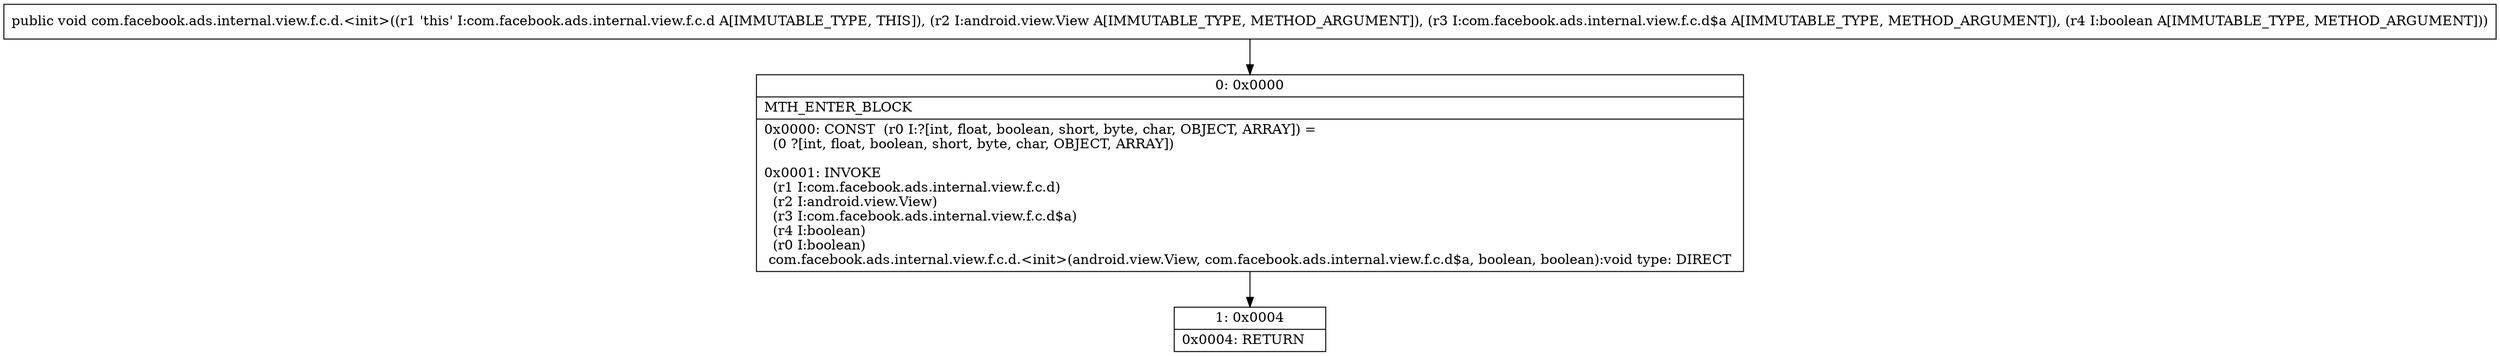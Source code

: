 digraph "CFG forcom.facebook.ads.internal.view.f.c.d.\<init\>(Landroid\/view\/View;Lcom\/facebook\/ads\/internal\/view\/f\/c\/d$a;Z)V" {
Node_0 [shape=record,label="{0\:\ 0x0000|MTH_ENTER_BLOCK\l|0x0000: CONST  (r0 I:?[int, float, boolean, short, byte, char, OBJECT, ARRAY]) = \l  (0 ?[int, float, boolean, short, byte, char, OBJECT, ARRAY])\l \l0x0001: INVOKE  \l  (r1 I:com.facebook.ads.internal.view.f.c.d)\l  (r2 I:android.view.View)\l  (r3 I:com.facebook.ads.internal.view.f.c.d$a)\l  (r4 I:boolean)\l  (r0 I:boolean)\l com.facebook.ads.internal.view.f.c.d.\<init\>(android.view.View, com.facebook.ads.internal.view.f.c.d$a, boolean, boolean):void type: DIRECT \l}"];
Node_1 [shape=record,label="{1\:\ 0x0004|0x0004: RETURN   \l}"];
MethodNode[shape=record,label="{public void com.facebook.ads.internal.view.f.c.d.\<init\>((r1 'this' I:com.facebook.ads.internal.view.f.c.d A[IMMUTABLE_TYPE, THIS]), (r2 I:android.view.View A[IMMUTABLE_TYPE, METHOD_ARGUMENT]), (r3 I:com.facebook.ads.internal.view.f.c.d$a A[IMMUTABLE_TYPE, METHOD_ARGUMENT]), (r4 I:boolean A[IMMUTABLE_TYPE, METHOD_ARGUMENT])) }"];
MethodNode -> Node_0;
Node_0 -> Node_1;
}

